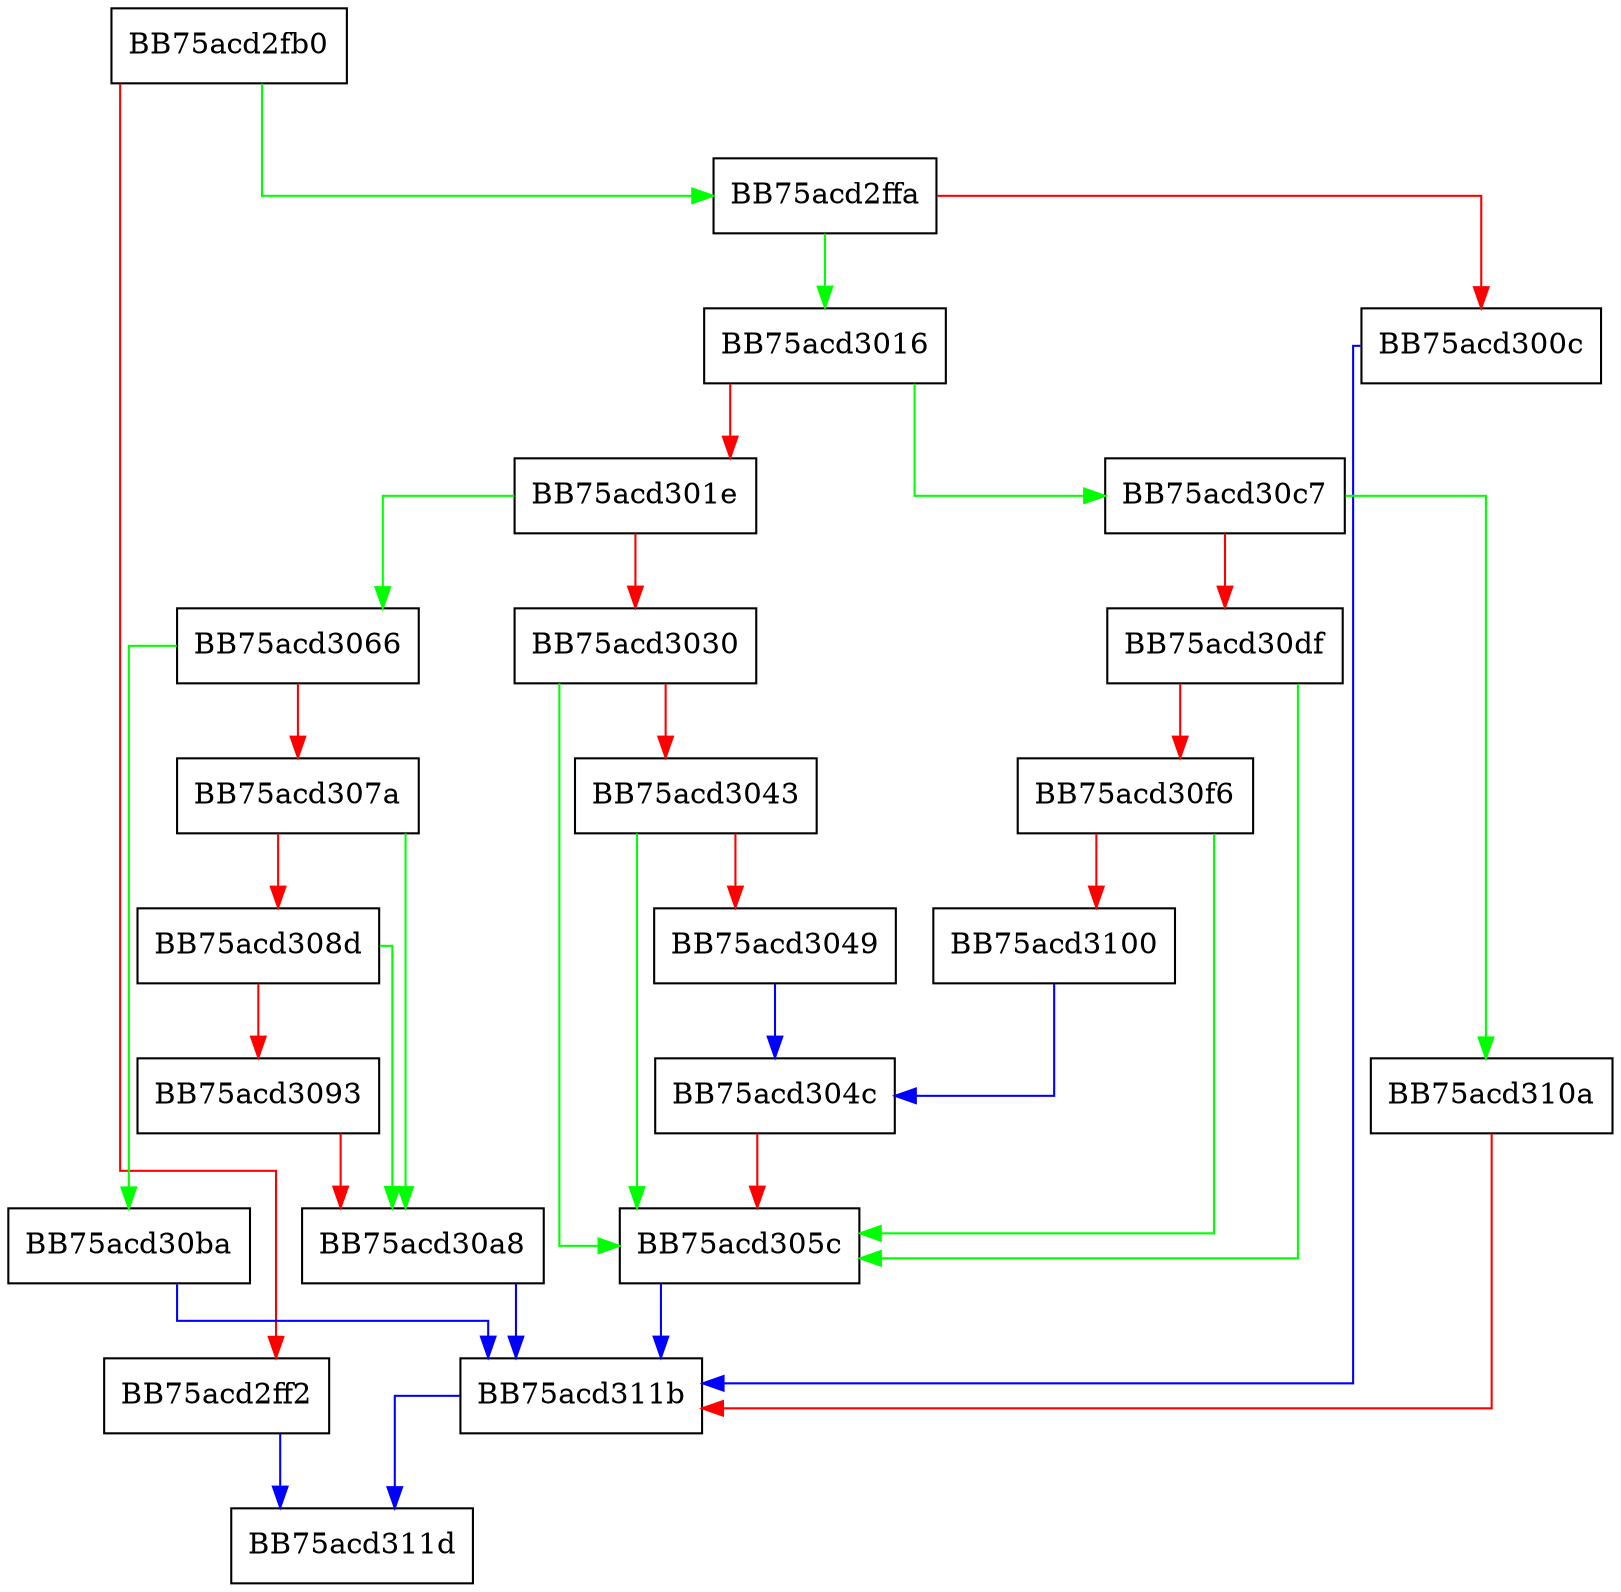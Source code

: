 digraph EnumerateInit {
  node [shape="box"];
  graph [splines=ortho];
  BB75acd2fb0 -> BB75acd2ffa [color="green"];
  BB75acd2fb0 -> BB75acd2ff2 [color="red"];
  BB75acd2ff2 -> BB75acd311d [color="blue"];
  BB75acd2ffa -> BB75acd3016 [color="green"];
  BB75acd2ffa -> BB75acd300c [color="red"];
  BB75acd300c -> BB75acd311b [color="blue"];
  BB75acd3016 -> BB75acd30c7 [color="green"];
  BB75acd3016 -> BB75acd301e [color="red"];
  BB75acd301e -> BB75acd3066 [color="green"];
  BB75acd301e -> BB75acd3030 [color="red"];
  BB75acd3030 -> BB75acd305c [color="green"];
  BB75acd3030 -> BB75acd3043 [color="red"];
  BB75acd3043 -> BB75acd305c [color="green"];
  BB75acd3043 -> BB75acd3049 [color="red"];
  BB75acd3049 -> BB75acd304c [color="blue"];
  BB75acd304c -> BB75acd305c [color="red"];
  BB75acd305c -> BB75acd311b [color="blue"];
  BB75acd3066 -> BB75acd30ba [color="green"];
  BB75acd3066 -> BB75acd307a [color="red"];
  BB75acd307a -> BB75acd30a8 [color="green"];
  BB75acd307a -> BB75acd308d [color="red"];
  BB75acd308d -> BB75acd30a8 [color="green"];
  BB75acd308d -> BB75acd3093 [color="red"];
  BB75acd3093 -> BB75acd30a8 [color="red"];
  BB75acd30a8 -> BB75acd311b [color="blue"];
  BB75acd30ba -> BB75acd311b [color="blue"];
  BB75acd30c7 -> BB75acd310a [color="green"];
  BB75acd30c7 -> BB75acd30df [color="red"];
  BB75acd30df -> BB75acd305c [color="green"];
  BB75acd30df -> BB75acd30f6 [color="red"];
  BB75acd30f6 -> BB75acd305c [color="green"];
  BB75acd30f6 -> BB75acd3100 [color="red"];
  BB75acd3100 -> BB75acd304c [color="blue"];
  BB75acd310a -> BB75acd311b [color="red"];
  BB75acd311b -> BB75acd311d [color="blue"];
}